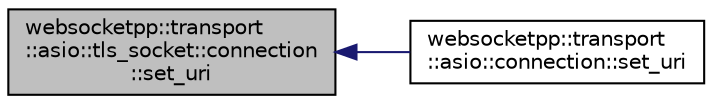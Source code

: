 digraph "websocketpp::transport::asio::tls_socket::connection::set_uri"
{
  edge [fontname="Helvetica",fontsize="10",labelfontname="Helvetica",labelfontsize="10"];
  node [fontname="Helvetica",fontsize="10",shape=record];
  rankdir="LR";
  Node47 [label="websocketpp::transport\l::asio::tls_socket::connection\l::set_uri",height=0.2,width=0.4,color="black", fillcolor="grey75", style="filled", fontcolor="black"];
  Node47 -> Node48 [dir="back",color="midnightblue",fontsize="10",style="solid"];
  Node48 [label="websocketpp::transport\l::asio::connection::set_uri",height=0.2,width=0.4,color="black", fillcolor="white", style="filled",URL="$classwebsocketpp_1_1transport_1_1asio_1_1connection.html#abe1def82c2be645adfc9f769aafb1a0d",tooltip="Set uri hook. "];
}
